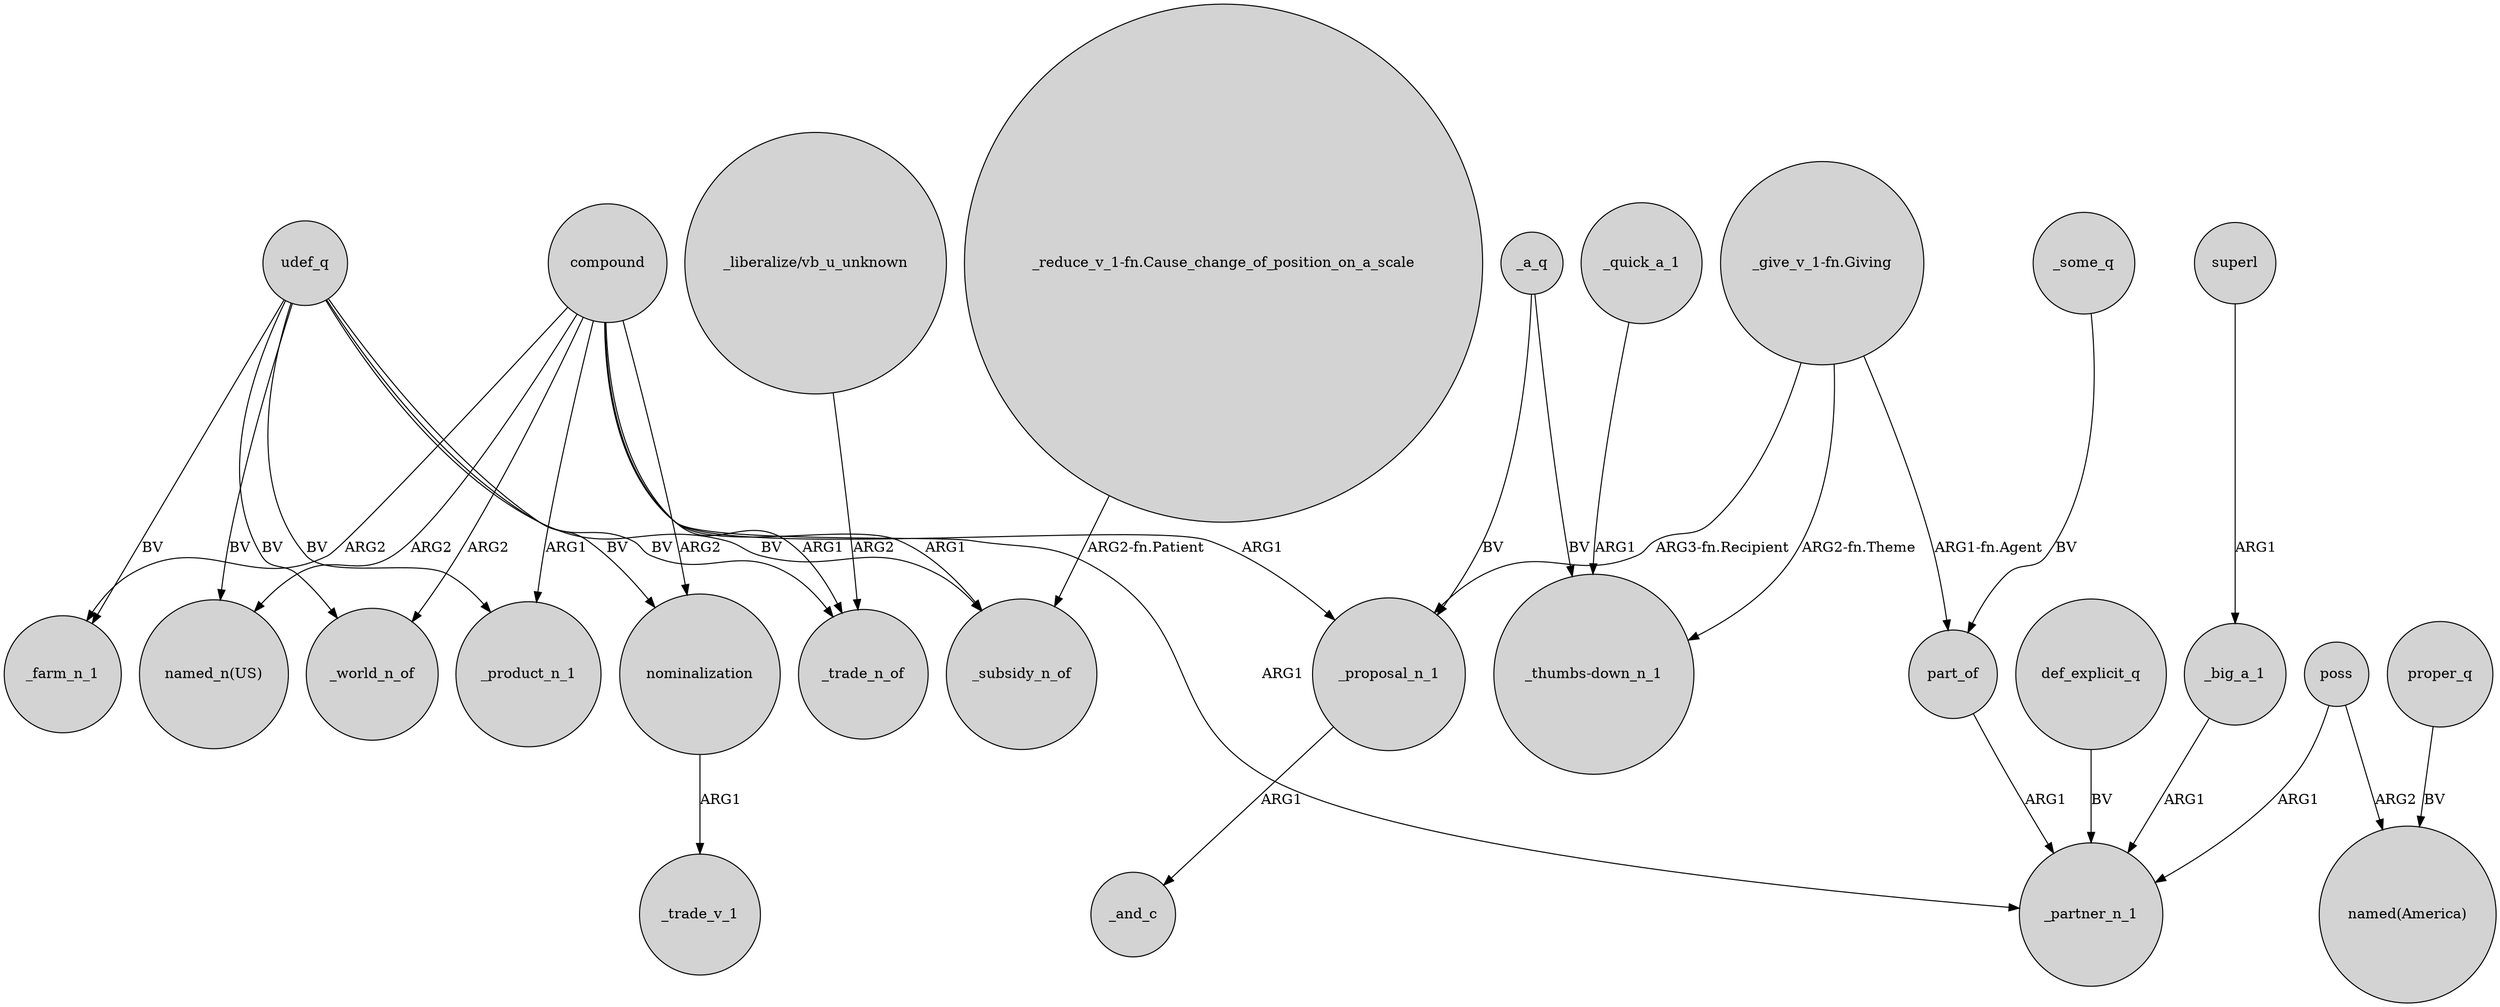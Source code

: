 digraph {
	node [shape=circle style=filled]
	compound -> _product_n_1 [label=ARG1]
	udef_q -> _trade_n_of [label=BV]
	udef_q -> "named_n(US)" [label=BV]
	part_of -> _partner_n_1 [label=ARG1]
	compound -> _world_n_of [label=ARG2]
	compound -> _trade_n_of [label=ARG1]
	compound -> _partner_n_1 [label=ARG1]
	compound -> nominalization [label=ARG2]
	udef_q -> _world_n_of [label=BV]
	nominalization -> _trade_v_1 [label=ARG1]
	def_explicit_q -> _partner_n_1 [label=BV]
	compound -> "named_n(US)" [label=ARG2]
	_big_a_1 -> _partner_n_1 [label=ARG1]
	"_give_v_1-fn.Giving" -> part_of [label="ARG1-fn.Agent"]
	_some_q -> part_of [label=BV]
	poss -> "named(America)" [label=ARG2]
	poss -> _partner_n_1 [label=ARG1]
	"_liberalize/vb_u_unknown" -> _trade_n_of [label=ARG2]
	"_give_v_1-fn.Giving" -> "_thumbs-down_n_1" [label="ARG2-fn.Theme"]
	"_give_v_1-fn.Giving" -> _proposal_n_1 [label="ARG3-fn.Recipient"]
	udef_q -> nominalization [label=BV]
	compound -> _farm_n_1 [label=ARG2]
	_a_q -> "_thumbs-down_n_1" [label=BV]
	udef_q -> _product_n_1 [label=BV]
	"_reduce_v_1-fn.Cause_change_of_position_on_a_scale" -> _subsidy_n_of [label="ARG2-fn.Patient"]
	udef_q -> _subsidy_n_of [label=BV]
	udef_q -> _farm_n_1 [label=BV]
	_quick_a_1 -> "_thumbs-down_n_1" [label=ARG1]
	compound -> _proposal_n_1 [label=ARG1]
	superl -> _big_a_1 [label=ARG1]
	compound -> _subsidy_n_of [label=ARG1]
	proper_q -> "named(America)" [label=BV]
	_a_q -> _proposal_n_1 [label=BV]
	_proposal_n_1 -> _and_c [label=ARG1]
}
